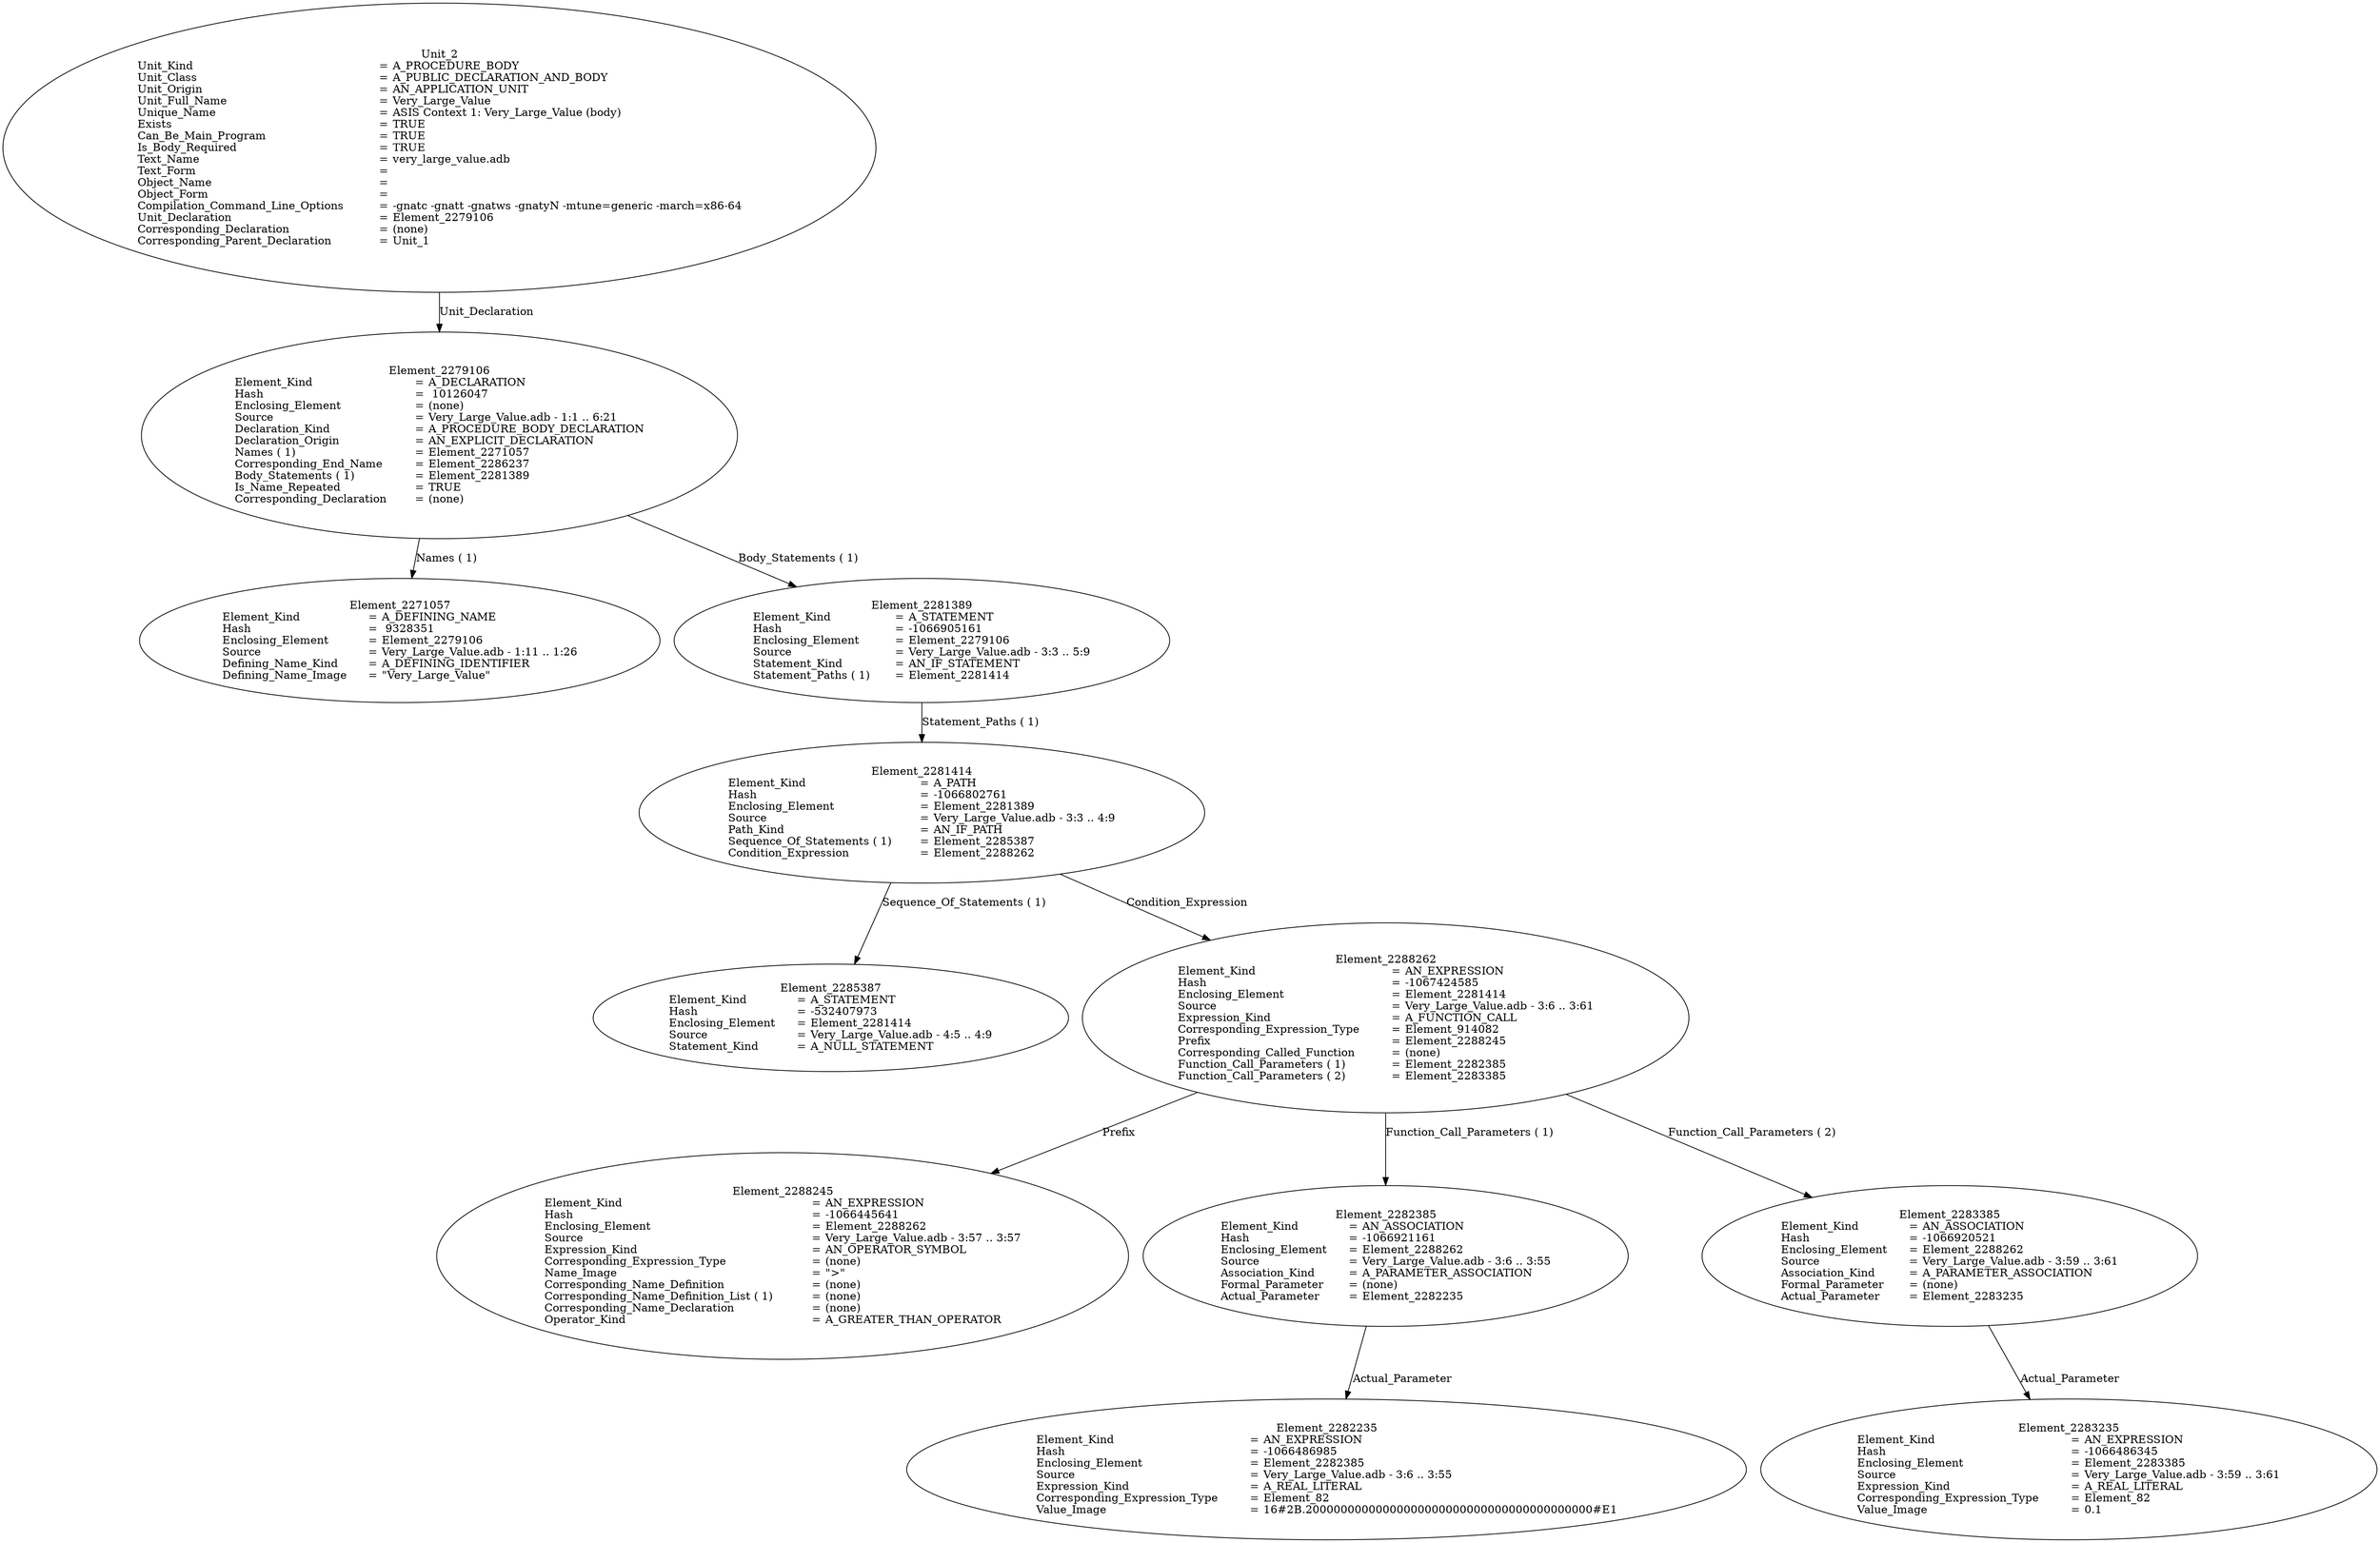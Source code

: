 digraph "very_large_value.adt" {
  Unit_2 -> Element_2279106
      [ label=Unit_Declaration ];
  Unit_2
      [ label=<<TABLE BORDER="0" CELLBORDER="0" CELLSPACING="0" CELLPADDING="0"> 
          <TR><TD COLSPAN="3">Unit_2</TD></TR>
          <TR><TD ALIGN="LEFT">Unit_Kind   </TD><TD> = </TD><TD ALIGN="LEFT">A_PROCEDURE_BODY</TD></TR>
          <TR><TD ALIGN="LEFT">Unit_Class   </TD><TD> = </TD><TD ALIGN="LEFT">A_PUBLIC_DECLARATION_AND_BODY</TD></TR>
          <TR><TD ALIGN="LEFT">Unit_Origin   </TD><TD> = </TD><TD ALIGN="LEFT">AN_APPLICATION_UNIT</TD></TR>
          <TR><TD ALIGN="LEFT">Unit_Full_Name    </TD><TD> = </TD><TD ALIGN="LEFT">Very_Large_Value</TD></TR>
          <TR><TD ALIGN="LEFT">Unique_Name   </TD><TD> = </TD><TD ALIGN="LEFT">ASIS Context 1: Very_Large_Value (body)</TD></TR>
          <TR><TD ALIGN="LEFT">Exists  </TD><TD> = </TD><TD ALIGN="LEFT">TRUE</TD></TR>
          <TR><TD ALIGN="LEFT">Can_Be_Main_Program     </TD><TD> = </TD><TD ALIGN="LEFT">TRUE</TD></TR>
          <TR><TD ALIGN="LEFT">Is_Body_Required     </TD><TD> = </TD><TD ALIGN="LEFT">TRUE</TD></TR>
          <TR><TD ALIGN="LEFT">Text_Name   </TD><TD> = </TD><TD ALIGN="LEFT">very_large_value.adb</TD></TR>
          <TR><TD ALIGN="LEFT">Text_Form   </TD><TD> = </TD><TD ALIGN="LEFT"></TD></TR>
          <TR><TD ALIGN="LEFT">Object_Name   </TD><TD> = </TD><TD ALIGN="LEFT"></TD></TR>
          <TR><TD ALIGN="LEFT">Object_Form   </TD><TD> = </TD><TD ALIGN="LEFT"></TD></TR>
          <TR><TD ALIGN="LEFT">Compilation_Command_Line_Options         </TD><TD> = </TD><TD ALIGN="LEFT">-gnatc -gnatt -gnatws -gnatyN -mtune=generic -march=x86-64</TD></TR>
          <TR><TD ALIGN="LEFT">Unit_Declaration     </TD><TD> = </TD><TD ALIGN="LEFT">Element_2279106</TD></TR>
          <TR><TD ALIGN="LEFT">Corresponding_Declaration       </TD><TD> = </TD><TD ALIGN="LEFT">(none)</TD></TR>
          <TR><TD ALIGN="LEFT">Corresponding_Parent_Declaration         </TD><TD> = </TD><TD ALIGN="LEFT">Unit_1</TD></TR>
          </TABLE>> ];
  Element_2279106 -> Element_2271057
      [ label="Names ( 1)" ];
  Element_2279106 -> Element_2281389
      [ label="Body_Statements ( 1)" ];
  Element_2279106
      [ label=<<TABLE BORDER="0" CELLBORDER="0" CELLSPACING="0" CELLPADDING="0"> 
          <TR><TD COLSPAN="3">Element_2279106</TD></TR>
          <TR><TD ALIGN="LEFT">Element_Kind    </TD><TD> = </TD><TD ALIGN="LEFT">A_DECLARATION</TD></TR>
          <TR><TD ALIGN="LEFT">Hash  </TD><TD> = </TD><TD ALIGN="LEFT"> 10126047</TD></TR>
          <TR><TD ALIGN="LEFT">Enclosing_Element     </TD><TD> = </TD><TD ALIGN="LEFT">(none)</TD></TR>
          <TR><TD ALIGN="LEFT">Source  </TD><TD> = </TD><TD ALIGN="LEFT">Very_Large_Value.adb - 1:1 .. 6:21</TD></TR>
          <TR><TD ALIGN="LEFT">Declaration_Kind     </TD><TD> = </TD><TD ALIGN="LEFT">A_PROCEDURE_BODY_DECLARATION</TD></TR>
          <TR><TD ALIGN="LEFT">Declaration_Origin     </TD><TD> = </TD><TD ALIGN="LEFT">AN_EXPLICIT_DECLARATION</TD></TR>
          <TR><TD ALIGN="LEFT">Names ( 1)   </TD><TD> = </TD><TD ALIGN="LEFT">Element_2271057</TD></TR>
          <TR><TD ALIGN="LEFT">Corresponding_End_Name      </TD><TD> = </TD><TD ALIGN="LEFT">Element_2286237</TD></TR>
          <TR><TD ALIGN="LEFT">Body_Statements ( 1)      </TD><TD> = </TD><TD ALIGN="LEFT">Element_2281389</TD></TR>
          <TR><TD ALIGN="LEFT">Is_Name_Repeated     </TD><TD> = </TD><TD ALIGN="LEFT">TRUE</TD></TR>
          <TR><TD ALIGN="LEFT">Corresponding_Declaration       </TD><TD> = </TD><TD ALIGN="LEFT">(none)</TD></TR>
          </TABLE>> ];
  Element_2271057
      [ label=<<TABLE BORDER="0" CELLBORDER="0" CELLSPACING="0" CELLPADDING="0"> 
          <TR><TD COLSPAN="3">Element_2271057</TD></TR>
          <TR><TD ALIGN="LEFT">Element_Kind    </TD><TD> = </TD><TD ALIGN="LEFT">A_DEFINING_NAME</TD></TR>
          <TR><TD ALIGN="LEFT">Hash  </TD><TD> = </TD><TD ALIGN="LEFT"> 9328351</TD></TR>
          <TR><TD ALIGN="LEFT">Enclosing_Element     </TD><TD> = </TD><TD ALIGN="LEFT">Element_2279106</TD></TR>
          <TR><TD ALIGN="LEFT">Source  </TD><TD> = </TD><TD ALIGN="LEFT">Very_Large_Value.adb - 1:11 .. 1:26</TD></TR>
          <TR><TD ALIGN="LEFT">Defining_Name_Kind     </TD><TD> = </TD><TD ALIGN="LEFT">A_DEFINING_IDENTIFIER</TD></TR>
          <TR><TD ALIGN="LEFT">Defining_Name_Image     </TD><TD> = </TD><TD ALIGN="LEFT">"Very_Large_Value"</TD></TR>
          </TABLE>> ];
  Element_2281389 -> Element_2281414
      [ label="Statement_Paths ( 1)" ];
  Element_2281389
      [ label=<<TABLE BORDER="0" CELLBORDER="0" CELLSPACING="0" CELLPADDING="0"> 
          <TR><TD COLSPAN="3">Element_2281389</TD></TR>
          <TR><TD ALIGN="LEFT">Element_Kind    </TD><TD> = </TD><TD ALIGN="LEFT">A_STATEMENT</TD></TR>
          <TR><TD ALIGN="LEFT">Hash  </TD><TD> = </TD><TD ALIGN="LEFT">-1066905161</TD></TR>
          <TR><TD ALIGN="LEFT">Enclosing_Element     </TD><TD> = </TD><TD ALIGN="LEFT">Element_2279106</TD></TR>
          <TR><TD ALIGN="LEFT">Source  </TD><TD> = </TD><TD ALIGN="LEFT">Very_Large_Value.adb - 3:3 .. 5:9</TD></TR>
          <TR><TD ALIGN="LEFT">Statement_Kind    </TD><TD> = </TD><TD ALIGN="LEFT">AN_IF_STATEMENT</TD></TR>
          <TR><TD ALIGN="LEFT">Statement_Paths ( 1)      </TD><TD> = </TD><TD ALIGN="LEFT">Element_2281414</TD></TR>
          </TABLE>> ];
  Element_2281414 -> Element_2285387
      [ label="Sequence_Of_Statements ( 1)" ];
  Element_2281414 -> Element_2288262
      [ label=Condition_Expression ];
  Element_2281414
      [ label=<<TABLE BORDER="0" CELLBORDER="0" CELLSPACING="0" CELLPADDING="0"> 
          <TR><TD COLSPAN="3">Element_2281414</TD></TR>
          <TR><TD ALIGN="LEFT">Element_Kind    </TD><TD> = </TD><TD ALIGN="LEFT">A_PATH</TD></TR>
          <TR><TD ALIGN="LEFT">Hash  </TD><TD> = </TD><TD ALIGN="LEFT">-1066802761</TD></TR>
          <TR><TD ALIGN="LEFT">Enclosing_Element     </TD><TD> = </TD><TD ALIGN="LEFT">Element_2281389</TD></TR>
          <TR><TD ALIGN="LEFT">Source  </TD><TD> = </TD><TD ALIGN="LEFT">Very_Large_Value.adb - 3:3 .. 4:9</TD></TR>
          <TR><TD ALIGN="LEFT">Path_Kind   </TD><TD> = </TD><TD ALIGN="LEFT">AN_IF_PATH</TD></TR>
          <TR><TD ALIGN="LEFT">Sequence_Of_Statements ( 1)       </TD><TD> = </TD><TD ALIGN="LEFT">Element_2285387</TD></TR>
          <TR><TD ALIGN="LEFT">Condition_Expression      </TD><TD> = </TD><TD ALIGN="LEFT">Element_2288262</TD></TR>
          </TABLE>> ];
  Element_2288262 -> Element_2288245
      [ label=Prefix ];
  Element_2288262 -> Element_2282385
      [ label="Function_Call_Parameters ( 1)" ];
  Element_2288262 -> Element_2283385
      [ label="Function_Call_Parameters ( 2)" ];
  Element_2288262
      [ label=<<TABLE BORDER="0" CELLBORDER="0" CELLSPACING="0" CELLPADDING="0"> 
          <TR><TD COLSPAN="3">Element_2288262</TD></TR>
          <TR><TD ALIGN="LEFT">Element_Kind    </TD><TD> = </TD><TD ALIGN="LEFT">AN_EXPRESSION</TD></TR>
          <TR><TD ALIGN="LEFT">Hash  </TD><TD> = </TD><TD ALIGN="LEFT">-1067424585</TD></TR>
          <TR><TD ALIGN="LEFT">Enclosing_Element     </TD><TD> = </TD><TD ALIGN="LEFT">Element_2281414</TD></TR>
          <TR><TD ALIGN="LEFT">Source  </TD><TD> = </TD><TD ALIGN="LEFT">Very_Large_Value.adb - 3:6 .. 3:61</TD></TR>
          <TR><TD ALIGN="LEFT">Expression_Kind    </TD><TD> = </TD><TD ALIGN="LEFT">A_FUNCTION_CALL</TD></TR>
          <TR><TD ALIGN="LEFT">Corresponding_Expression_Type        </TD><TD> = </TD><TD ALIGN="LEFT">Element_914082</TD></TR>
          <TR><TD ALIGN="LEFT">Prefix  </TD><TD> = </TD><TD ALIGN="LEFT">Element_2288245</TD></TR>
          <TR><TD ALIGN="LEFT">Corresponding_Called_Function        </TD><TD> = </TD><TD ALIGN="LEFT">(none)</TD></TR>
          <TR><TD ALIGN="LEFT">Function_Call_Parameters ( 1)        </TD><TD> = </TD><TD ALIGN="LEFT">Element_2282385</TD></TR>
          <TR><TD ALIGN="LEFT">Function_Call_Parameters ( 2)        </TD><TD> = </TD><TD ALIGN="LEFT">Element_2283385</TD></TR>
          </TABLE>> ];
  Element_2282385 -> Element_2282235
      [ label=Actual_Parameter ];
  Element_2282385
      [ label=<<TABLE BORDER="0" CELLBORDER="0" CELLSPACING="0" CELLPADDING="0"> 
          <TR><TD COLSPAN="3">Element_2282385</TD></TR>
          <TR><TD ALIGN="LEFT">Element_Kind    </TD><TD> = </TD><TD ALIGN="LEFT">AN_ASSOCIATION</TD></TR>
          <TR><TD ALIGN="LEFT">Hash  </TD><TD> = </TD><TD ALIGN="LEFT">-1066921161</TD></TR>
          <TR><TD ALIGN="LEFT">Enclosing_Element     </TD><TD> = </TD><TD ALIGN="LEFT">Element_2288262</TD></TR>
          <TR><TD ALIGN="LEFT">Source  </TD><TD> = </TD><TD ALIGN="LEFT">Very_Large_Value.adb - 3:6 .. 3:55</TD></TR>
          <TR><TD ALIGN="LEFT">Association_Kind     </TD><TD> = </TD><TD ALIGN="LEFT">A_PARAMETER_ASSOCIATION</TD></TR>
          <TR><TD ALIGN="LEFT">Formal_Parameter     </TD><TD> = </TD><TD ALIGN="LEFT">(none)</TD></TR>
          <TR><TD ALIGN="LEFT">Actual_Parameter     </TD><TD> = </TD><TD ALIGN="LEFT">Element_2282235</TD></TR>
          </TABLE>> ];
  Element_2282235
      [ label=<<TABLE BORDER="0" CELLBORDER="0" CELLSPACING="0" CELLPADDING="0"> 
          <TR><TD COLSPAN="3">Element_2282235</TD></TR>
          <TR><TD ALIGN="LEFT">Element_Kind    </TD><TD> = </TD><TD ALIGN="LEFT">AN_EXPRESSION</TD></TR>
          <TR><TD ALIGN="LEFT">Hash  </TD><TD> = </TD><TD ALIGN="LEFT">-1066486985</TD></TR>
          <TR><TD ALIGN="LEFT">Enclosing_Element     </TD><TD> = </TD><TD ALIGN="LEFT">Element_2282385</TD></TR>
          <TR><TD ALIGN="LEFT">Source  </TD><TD> = </TD><TD ALIGN="LEFT">Very_Large_Value.adb - 3:6 .. 3:55</TD></TR>
          <TR><TD ALIGN="LEFT">Expression_Kind    </TD><TD> = </TD><TD ALIGN="LEFT">A_REAL_LITERAL</TD></TR>
          <TR><TD ALIGN="LEFT">Corresponding_Expression_Type        </TD><TD> = </TD><TD ALIGN="LEFT">Element_82</TD></TR>
          <TR><TD ALIGN="LEFT">Value_Image   </TD><TD> = </TD><TD ALIGN="LEFT">16#2B.20000000000000000000000000000000000000000#E1</TD></TR>
          </TABLE>> ];
  Element_2288245
      [ label=<<TABLE BORDER="0" CELLBORDER="0" CELLSPACING="0" CELLPADDING="0"> 
          <TR><TD COLSPAN="3">Element_2288245</TD></TR>
          <TR><TD ALIGN="LEFT">Element_Kind    </TD><TD> = </TD><TD ALIGN="LEFT">AN_EXPRESSION</TD></TR>
          <TR><TD ALIGN="LEFT">Hash  </TD><TD> = </TD><TD ALIGN="LEFT">-1066445641</TD></TR>
          <TR><TD ALIGN="LEFT">Enclosing_Element     </TD><TD> = </TD><TD ALIGN="LEFT">Element_2288262</TD></TR>
          <TR><TD ALIGN="LEFT">Source  </TD><TD> = </TD><TD ALIGN="LEFT">Very_Large_Value.adb - 3:57 .. 3:57</TD></TR>
          <TR><TD ALIGN="LEFT">Expression_Kind    </TD><TD> = </TD><TD ALIGN="LEFT">AN_OPERATOR_SYMBOL</TD></TR>
          <TR><TD ALIGN="LEFT">Corresponding_Expression_Type        </TD><TD> = </TD><TD ALIGN="LEFT">(none)</TD></TR>
          <TR><TD ALIGN="LEFT">Name_Image   </TD><TD> = </TD><TD ALIGN="LEFT">"&gt;"</TD></TR>
          <TR><TD ALIGN="LEFT">Corresponding_Name_Definition        </TD><TD> = </TD><TD ALIGN="LEFT">(none)</TD></TR>
          <TR><TD ALIGN="LEFT">Corresponding_Name_Definition_List ( 1)          </TD><TD> = </TD><TD ALIGN="LEFT">(none)</TD></TR>
          <TR><TD ALIGN="LEFT">Corresponding_Name_Declaration        </TD><TD> = </TD><TD ALIGN="LEFT">(none)</TD></TR>
          <TR><TD ALIGN="LEFT">Operator_Kind    </TD><TD> = </TD><TD ALIGN="LEFT">A_GREATER_THAN_OPERATOR</TD></TR>
          </TABLE>> ];
  Element_2283385 -> Element_2283235
      [ label=Actual_Parameter ];
  Element_2283385
      [ label=<<TABLE BORDER="0" CELLBORDER="0" CELLSPACING="0" CELLPADDING="0"> 
          <TR><TD COLSPAN="3">Element_2283385</TD></TR>
          <TR><TD ALIGN="LEFT">Element_Kind    </TD><TD> = </TD><TD ALIGN="LEFT">AN_ASSOCIATION</TD></TR>
          <TR><TD ALIGN="LEFT">Hash  </TD><TD> = </TD><TD ALIGN="LEFT">-1066920521</TD></TR>
          <TR><TD ALIGN="LEFT">Enclosing_Element     </TD><TD> = </TD><TD ALIGN="LEFT">Element_2288262</TD></TR>
          <TR><TD ALIGN="LEFT">Source  </TD><TD> = </TD><TD ALIGN="LEFT">Very_Large_Value.adb - 3:59 .. 3:61</TD></TR>
          <TR><TD ALIGN="LEFT">Association_Kind     </TD><TD> = </TD><TD ALIGN="LEFT">A_PARAMETER_ASSOCIATION</TD></TR>
          <TR><TD ALIGN="LEFT">Formal_Parameter     </TD><TD> = </TD><TD ALIGN="LEFT">(none)</TD></TR>
          <TR><TD ALIGN="LEFT">Actual_Parameter     </TD><TD> = </TD><TD ALIGN="LEFT">Element_2283235</TD></TR>
          </TABLE>> ];
  Element_2283235
      [ label=<<TABLE BORDER="0" CELLBORDER="0" CELLSPACING="0" CELLPADDING="0"> 
          <TR><TD COLSPAN="3">Element_2283235</TD></TR>
          <TR><TD ALIGN="LEFT">Element_Kind    </TD><TD> = </TD><TD ALIGN="LEFT">AN_EXPRESSION</TD></TR>
          <TR><TD ALIGN="LEFT">Hash  </TD><TD> = </TD><TD ALIGN="LEFT">-1066486345</TD></TR>
          <TR><TD ALIGN="LEFT">Enclosing_Element     </TD><TD> = </TD><TD ALIGN="LEFT">Element_2283385</TD></TR>
          <TR><TD ALIGN="LEFT">Source  </TD><TD> = </TD><TD ALIGN="LEFT">Very_Large_Value.adb - 3:59 .. 3:61</TD></TR>
          <TR><TD ALIGN="LEFT">Expression_Kind    </TD><TD> = </TD><TD ALIGN="LEFT">A_REAL_LITERAL</TD></TR>
          <TR><TD ALIGN="LEFT">Corresponding_Expression_Type        </TD><TD> = </TD><TD ALIGN="LEFT">Element_82</TD></TR>
          <TR><TD ALIGN="LEFT">Value_Image   </TD><TD> = </TD><TD ALIGN="LEFT">0.1</TD></TR>
          </TABLE>> ];
  Element_2285387
      [ label=<<TABLE BORDER="0" CELLBORDER="0" CELLSPACING="0" CELLPADDING="0"> 
          <TR><TD COLSPAN="3">Element_2285387</TD></TR>
          <TR><TD ALIGN="LEFT">Element_Kind    </TD><TD> = </TD><TD ALIGN="LEFT">A_STATEMENT</TD></TR>
          <TR><TD ALIGN="LEFT">Hash  </TD><TD> = </TD><TD ALIGN="LEFT">-532407973</TD></TR>
          <TR><TD ALIGN="LEFT">Enclosing_Element     </TD><TD> = </TD><TD ALIGN="LEFT">Element_2281414</TD></TR>
          <TR><TD ALIGN="LEFT">Source  </TD><TD> = </TD><TD ALIGN="LEFT">Very_Large_Value.adb - 4:5 .. 4:9</TD></TR>
          <TR><TD ALIGN="LEFT">Statement_Kind    </TD><TD> = </TD><TD ALIGN="LEFT">A_NULL_STATEMENT</TD></TR>
          </TABLE>> ]
}
